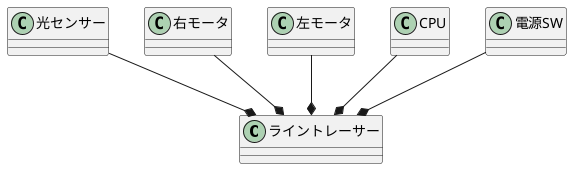 @startuml
class ライントレーサー{

}
class 光センサー{

}
class 右モータ{

}
class 左モータ{

}
class CPU{

}
class 電源SW{

}
光センサー --* ライントレーサー
右モータ --* ライントレーサー
左モータ --* ライントレーサー
CPU --* ライントレーサー
電源SW --* ライントレーサー
@enduml